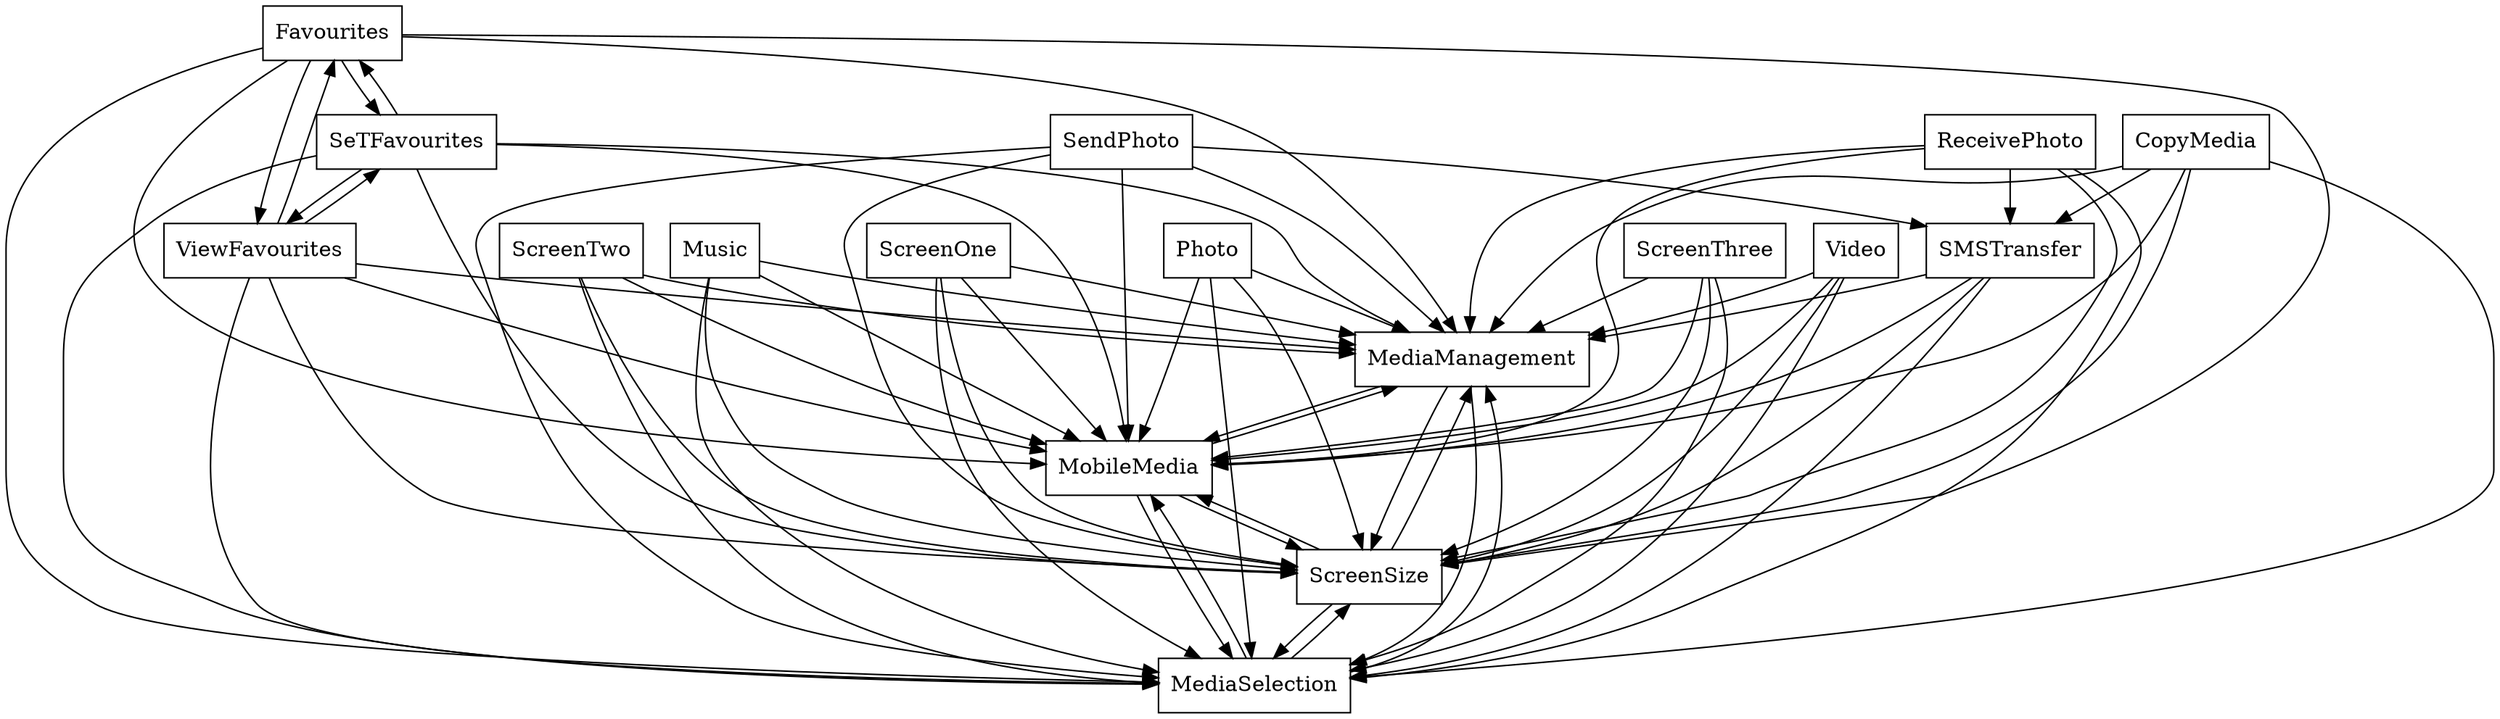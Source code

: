 digraph{
graph [rankdir=TB];
node [shape=box];
edge [arrowhead=normal];
0[label="ScreenThree",]
1[label="SendPhoto",]
2[label="ScreenOne",]
3[label="Photo",]
4[label="ScreenTwo",]
5[label="SMSTransfer",]
6[label="MediaManagement",]
7[label="Favourites",]
8[label="MobileMedia",]
9[label="MediaSelection",]
10[label="Music",]
11[label="ScreenSize",]
12[label="ReceivePhoto",]
13[label="SeTFavourites",]
14[label="CopyMedia",]
15[label="Video",]
16[label="ViewFavourites",]
0->6[label="",]
0->8[label="",]
0->9[label="",]
0->11[label="",]
1->5[label="",]
1->6[label="",]
1->8[label="",]
1->9[label="",]
1->11[label="",]
2->6[label="",]
2->8[label="",]
2->9[label="",]
2->11[label="",]
3->6[label="",]
3->8[label="",]
3->9[label="",]
3->11[label="",]
4->6[label="",]
4->8[label="",]
4->9[label="",]
4->11[label="",]
5->6[label="",]
5->8[label="",]
5->9[label="",]
5->11[label="",]
6->8[label="",]
6->9[label="",]
6->11[label="",]
7->6[label="",]
7->8[label="",]
7->9[label="",]
7->11[label="",]
7->13[label="",]
7->16[label="",]
8->6[label="",]
8->9[label="",]
8->11[label="",]
9->6[label="",]
9->8[label="",]
9->11[label="",]
10->6[label="",]
10->8[label="",]
10->9[label="",]
10->11[label="",]
11->6[label="",]
11->8[label="",]
11->9[label="",]
12->5[label="",]
12->6[label="",]
12->8[label="",]
12->9[label="",]
12->11[label="",]
13->6[label="",]
13->7[label="",]
13->8[label="",]
13->9[label="",]
13->11[label="",]
13->16[label="",]
14->5[label="",]
14->6[label="",]
14->8[label="",]
14->9[label="",]
14->11[label="",]
15->6[label="",]
15->8[label="",]
15->9[label="",]
15->11[label="",]
16->6[label="",]
16->7[label="",]
16->8[label="",]
16->9[label="",]
16->11[label="",]
16->13[label="",]
}

